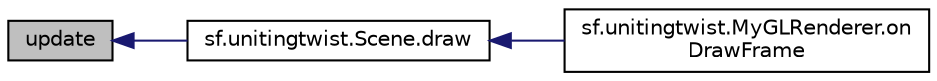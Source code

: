 digraph "update"
{
  edge [fontname="Helvetica",fontsize="10",labelfontname="Helvetica",labelfontsize="10"];
  node [fontname="Helvetica",fontsize="10",shape=record];
  rankdir="LR";
  Node79 [label="update",height=0.2,width=0.4,color="black", fillcolor="grey75", style="filled", fontcolor="black"];
  Node79 -> Node80 [dir="back",color="midnightblue",fontsize="10",style="solid"];
  Node80 [label="sf.unitingtwist.Scene.draw",height=0.2,width=0.4,color="black", fillcolor="white", style="filled",URL="$classsf_1_1unitingtwist_1_1_scene.html#ace8a0d2a4e41b6d83897d48fd91a7ab3"];
  Node80 -> Node81 [dir="back",color="midnightblue",fontsize="10",style="solid"];
  Node81 [label="sf.unitingtwist.MyGLRenderer.on\lDrawFrame",height=0.2,width=0.4,color="black", fillcolor="white", style="filled",URL="$classsf_1_1unitingtwist_1_1_my_g_l_renderer.html#aba4bf3428902adb204d17703e7afcbc9"];
}
